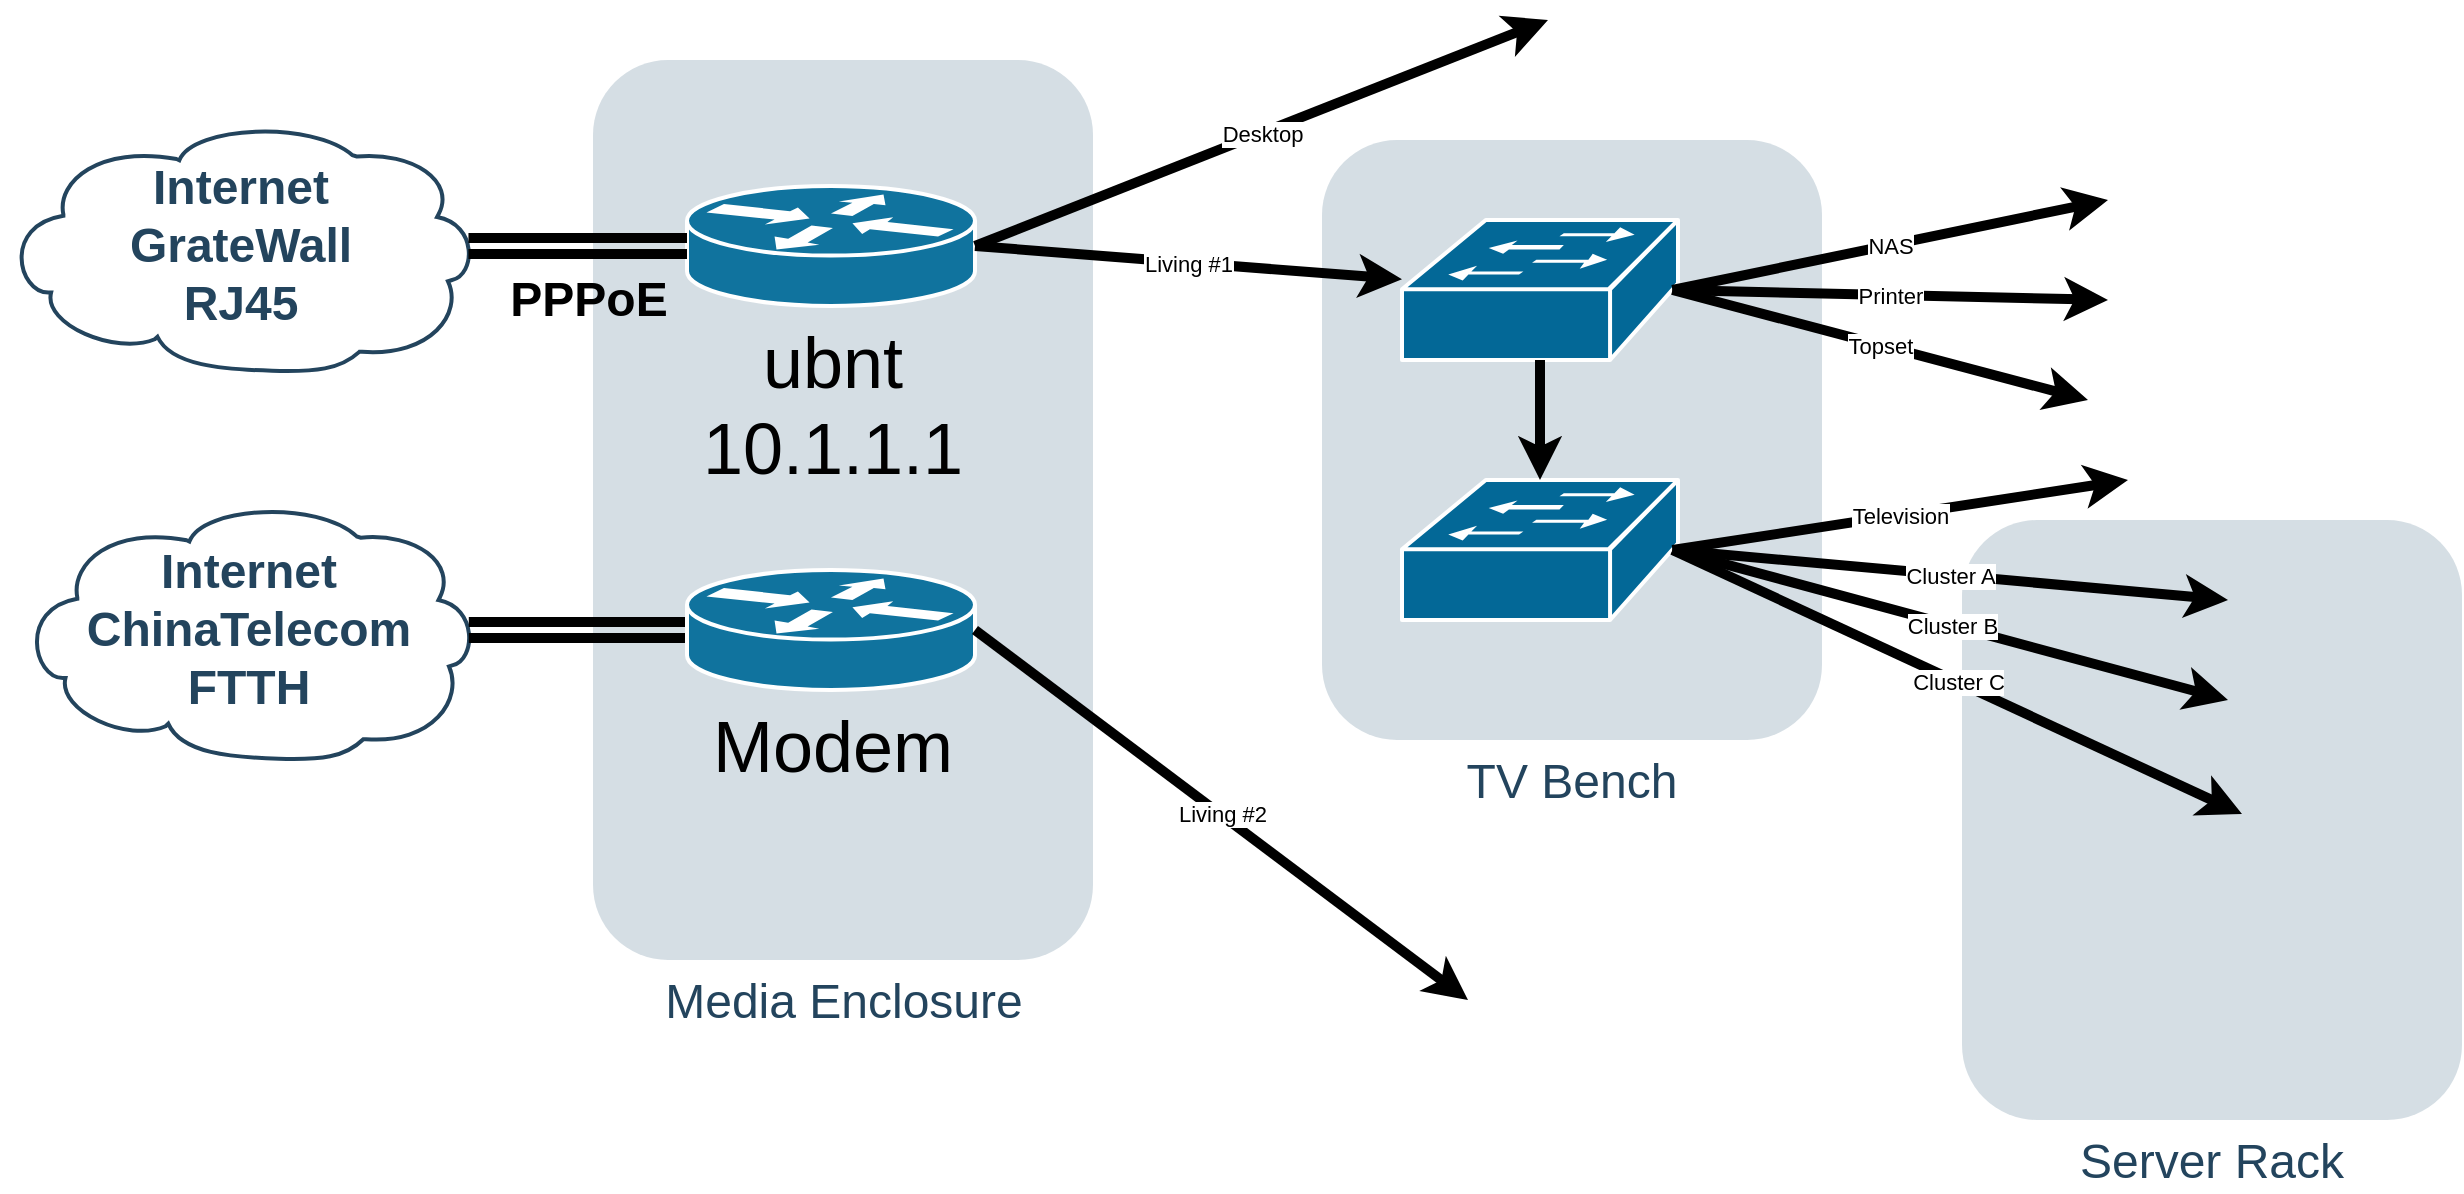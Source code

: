 <mxfile version="14.6.11" type="github">
  <diagram id="6a731a19-8d31-9384-78a2-239565b7b9f0" name="Page-1">
    <mxGraphModel dx="6394" dy="2520" grid="1" gridSize="10" guides="1" tooltips="1" connect="1" arrows="1" fold="1" page="1" pageScale="1" pageWidth="1654" pageHeight="1169" background="none" math="0" shadow="0">
      <root>
        <mxCell id="0" />
        <mxCell id="1" parent="0" />
        <mxCell id="CUySyMDOOAeZHdn6piLn-2302" value="Server Rack" style="rounded=1;whiteSpace=wrap;html=1;strokeColor=none;fillColor=#BAC8D3;fontSize=24;fontColor=#23445D;align=center;opacity=60;labelPosition=center;verticalLabelPosition=bottom;verticalAlign=top;" vertex="1" parent="1">
          <mxGeometry x="-450" y="580" width="250" height="300" as="geometry" />
        </mxCell>
        <mxCell id="CUySyMDOOAeZHdn6piLn-2301" value="TV Bench" style="rounded=1;whiteSpace=wrap;html=1;strokeColor=none;fillColor=#BAC8D3;fontSize=24;fontColor=#23445D;align=center;opacity=60;labelPosition=center;verticalLabelPosition=bottom;verticalAlign=top;" vertex="1" parent="1">
          <mxGeometry x="-770" y="390" width="250" height="300" as="geometry" />
        </mxCell>
        <mxCell id="2089" value="Media Enclosure" style="rounded=1;whiteSpace=wrap;html=1;strokeColor=none;fillColor=#BAC8D3;fontSize=24;fontColor=#23445D;align=center;opacity=60;labelPosition=center;verticalLabelPosition=bottom;verticalAlign=top;" parent="1" vertex="1">
          <mxGeometry x="-1134.5" y="350" width="250" height="450" as="geometry" />
        </mxCell>
        <mxCell id="CUySyMDOOAeZHdn6piLn-2257" value="Internet&lt;br&gt;GrateWall&lt;br&gt;RJ45" style="shape=mxgraph.cisco.storage.cloud;html=1;dashed=0;strokeColor=#23445D;fillColor=#ffffff;strokeWidth=2;fontFamily=Helvetica;fontSize=24;fontColor=#23445D;align=center;fontStyle=1" vertex="1" parent="1">
          <mxGeometry x="-1430" y="380" width="238" height="126" as="geometry" />
        </mxCell>
        <mxCell id="CUySyMDOOAeZHdn6piLn-2259" value="Internet&lt;br&gt;ChinaTelecom&lt;br&gt;FTTH" style="shape=mxgraph.cisco.storage.cloud;html=1;dashed=0;strokeColor=#23445D;fillColor=#ffffff;strokeWidth=2;fontFamily=Helvetica;fontSize=24;fontColor=#23445D;align=center;fontStyle=1" vertex="1" parent="1">
          <mxGeometry x="-1422" y="570" width="230" height="130" as="geometry" />
        </mxCell>
        <mxCell id="CUySyMDOOAeZHdn6piLn-2260" value="ubnt&lt;br&gt;10.1.1.1" style="shape=mxgraph.cisco.routers.router;html=1;dashed=0;fillColor=#10739E;strokeColor=#ffffff;strokeWidth=2;verticalLabelPosition=bottom;verticalAlign=top;fontFamily=Helvetica;fontSize=36;align=center;" vertex="1" parent="1">
          <mxGeometry x="-1087.5" y="413" width="144" height="60" as="geometry" />
        </mxCell>
        <mxCell id="CUySyMDOOAeZHdn6piLn-2264" value="" style="shape=link;html=1;fontColor=#000000;align=left;exitX=0.98;exitY=0.5;exitDx=0;exitDy=0;exitPerimeter=0;entryX=0;entryY=0.5;entryDx=0;entryDy=0;entryPerimeter=0;strokeWidth=5;width=4.118;" edge="1" parent="1" source="CUySyMDOOAeZHdn6piLn-2257" target="CUySyMDOOAeZHdn6piLn-2260">
          <mxGeometry width="100" relative="1" as="geometry">
            <mxPoint x="-1187" y="500" as="sourcePoint" />
            <mxPoint x="-1087" y="500" as="targetPoint" />
          </mxGeometry>
        </mxCell>
        <mxCell id="CUySyMDOOAeZHdn6piLn-2266" value="PPPoE" style="text;strokeColor=none;fillColor=none;html=1;fontSize=24;fontStyle=1;verticalAlign=middle;align=center;fontColor=#000000;" vertex="1" parent="1">
          <mxGeometry x="-1187.5" y="450" width="100" height="40" as="geometry" />
        </mxCell>
        <mxCell id="CUySyMDOOAeZHdn6piLn-2270" value="" style="shape=link;html=1;fontColor=#000000;align=left;exitX=0.98;exitY=0.5;exitDx=0;exitDy=0;exitPerimeter=0;strokeWidth=5;width=4.118;entryX=0;entryY=0.5;entryDx=0;entryDy=0;entryPerimeter=0;" edge="1" parent="1" source="CUySyMDOOAeZHdn6piLn-2259" target="CUySyMDOOAeZHdn6piLn-2271">
          <mxGeometry width="100" relative="1" as="geometry">
            <mxPoint x="-1240.26" y="630" as="sourcePoint" />
            <mxPoint x="-1147" y="640" as="targetPoint" />
          </mxGeometry>
        </mxCell>
        <mxCell id="CUySyMDOOAeZHdn6piLn-2271" value="Modem" style="shape=mxgraph.cisco.routers.router;html=1;dashed=0;fillColor=#10739E;strokeColor=#ffffff;strokeWidth=2;verticalLabelPosition=bottom;verticalAlign=top;fontFamily=Helvetica;fontSize=36;align=center;" vertex="1" parent="1">
          <mxGeometry x="-1087.5" y="605" width="144" height="60" as="geometry" />
        </mxCell>
        <mxCell id="CUySyMDOOAeZHdn6piLn-2272" value="" style="shape=mxgraph.cisco.switches.workgroup_switch;html=1;pointerEvents=1;dashed=0;fillColor=#036897;strokeColor=#ffffff;strokeWidth=2;verticalLabelPosition=bottom;verticalAlign=top;align=center;outlineConnect=0;fontColor=#000000;" vertex="1" parent="1">
          <mxGeometry x="-730" y="560" width="138" height="70" as="geometry" />
        </mxCell>
        <mxCell id="CUySyMDOOAeZHdn6piLn-2279" value="" style="shape=mxgraph.cisco.switches.workgroup_switch;html=1;pointerEvents=1;dashed=0;fillColor=#036897;strokeColor=#ffffff;strokeWidth=2;verticalLabelPosition=bottom;verticalAlign=top;align=center;outlineConnect=0;fontColor=#000000;" vertex="1" parent="1">
          <mxGeometry x="-730" y="430" width="138" height="70" as="geometry" />
        </mxCell>
        <mxCell id="CUySyMDOOAeZHdn6piLn-2280" value="" style="endArrow=classic;html=1;fontColor=#000000;strokeWidth=5;align=left;exitX=1;exitY=0.5;exitDx=0;exitDy=0;exitPerimeter=0;" edge="1" parent="1" source="CUySyMDOOAeZHdn6piLn-2260">
          <mxGeometry relative="1" as="geometry">
            <mxPoint x="-877" y="490" as="sourcePoint" />
            <mxPoint x="-657" y="330" as="targetPoint" />
          </mxGeometry>
        </mxCell>
        <mxCell id="CUySyMDOOAeZHdn6piLn-2281" value="Desktop" style="edgeLabel;resizable=0;html=1;align=center;verticalAlign=middle;" connectable="0" vertex="1" parent="CUySyMDOOAeZHdn6piLn-2280">
          <mxGeometry relative="1" as="geometry" />
        </mxCell>
        <mxCell id="CUySyMDOOAeZHdn6piLn-2282" value="" style="endArrow=classic;html=1;fontColor=#000000;strokeWidth=5;align=left;exitX=1;exitY=0.5;exitDx=0;exitDy=0;exitPerimeter=0;" edge="1" parent="1" source="CUySyMDOOAeZHdn6piLn-2260" target="CUySyMDOOAeZHdn6piLn-2279">
          <mxGeometry relative="1" as="geometry">
            <mxPoint x="-933.5" y="453" as="sourcePoint" />
            <mxPoint x="-657" y="490" as="targetPoint" />
          </mxGeometry>
        </mxCell>
        <mxCell id="CUySyMDOOAeZHdn6piLn-2283" value="Living #1" style="edgeLabel;resizable=0;html=1;align=center;verticalAlign=middle;" connectable="0" vertex="1" parent="CUySyMDOOAeZHdn6piLn-2282">
          <mxGeometry relative="1" as="geometry" />
        </mxCell>
        <mxCell id="CUySyMDOOAeZHdn6piLn-2284" value="Living #2" style="endArrow=classic;html=1;fontColor=#000000;strokeWidth=5;align=center;exitX=1;exitY=0.5;exitDx=0;exitDy=0;exitPerimeter=0;" edge="1" parent="1" source="CUySyMDOOAeZHdn6piLn-2271">
          <mxGeometry relative="1" as="geometry">
            <mxPoint x="-933.5" y="453" as="sourcePoint" />
            <mxPoint x="-697" y="820" as="targetPoint" />
          </mxGeometry>
        </mxCell>
        <mxCell id="CUySyMDOOAeZHdn6piLn-2286" value="" style="endArrow=classic;html=1;fontColor=#000000;strokeWidth=5;align=center;" edge="1" parent="1" source="CUySyMDOOAeZHdn6piLn-2279" target="CUySyMDOOAeZHdn6piLn-2272">
          <mxGeometry width="50" height="50" relative="1" as="geometry">
            <mxPoint x="-837" y="590" as="sourcePoint" />
            <mxPoint x="-787" y="540" as="targetPoint" />
          </mxGeometry>
        </mxCell>
        <mxCell id="CUySyMDOOAeZHdn6piLn-2287" value="NAS" style="endArrow=classic;html=1;fontColor=#000000;strokeWidth=5;align=center;exitX=0.98;exitY=0.5;exitDx=0;exitDy=0;exitPerimeter=0;" edge="1" parent="1" source="CUySyMDOOAeZHdn6piLn-2279">
          <mxGeometry relative="1" as="geometry">
            <mxPoint x="-432.75" y="425.95" as="sourcePoint" />
            <mxPoint x="-377" y="420" as="targetPoint" />
          </mxGeometry>
        </mxCell>
        <mxCell id="CUySyMDOOAeZHdn6piLn-2289" value="" style="endArrow=classic;html=1;fontColor=#000000;strokeWidth=5;align=left;exitX=0.98;exitY=0.5;exitDx=0;exitDy=0;exitPerimeter=0;" edge="1" parent="1" source="CUySyMDOOAeZHdn6piLn-2279">
          <mxGeometry relative="1" as="geometry">
            <mxPoint x="-422.75" y="435.95" as="sourcePoint" />
            <mxPoint x="-387" y="520" as="targetPoint" />
          </mxGeometry>
        </mxCell>
        <mxCell id="CUySyMDOOAeZHdn6piLn-2290" value="Topset" style="edgeLabel;resizable=0;html=1;align=center;verticalAlign=middle;" connectable="0" vertex="1" parent="CUySyMDOOAeZHdn6piLn-2289">
          <mxGeometry relative="1" as="geometry" />
        </mxCell>
        <mxCell id="CUySyMDOOAeZHdn6piLn-2291" value="" style="endArrow=classic;html=1;fontColor=#000000;strokeWidth=5;align=left;exitX=0.98;exitY=0.5;exitDx=0;exitDy=0;exitPerimeter=0;" edge="1" parent="1" source="CUySyMDOOAeZHdn6piLn-2279">
          <mxGeometry relative="1" as="geometry">
            <mxPoint x="-412.75" y="445.95" as="sourcePoint" />
            <mxPoint x="-377" y="470" as="targetPoint" />
          </mxGeometry>
        </mxCell>
        <mxCell id="CUySyMDOOAeZHdn6piLn-2292" value="Printer" style="edgeLabel;resizable=0;html=1;align=center;verticalAlign=middle;" connectable="0" vertex="1" parent="CUySyMDOOAeZHdn6piLn-2291">
          <mxGeometry relative="1" as="geometry" />
        </mxCell>
        <mxCell id="CUySyMDOOAeZHdn6piLn-2293" value="" style="endArrow=classic;html=1;fontColor=#000000;strokeWidth=5;align=left;exitX=0.98;exitY=0.5;exitDx=0;exitDy=0;exitPerimeter=0;" edge="1" parent="1" source="CUySyMDOOAeZHdn6piLn-2272">
          <mxGeometry relative="1" as="geometry">
            <mxPoint x="-402.75" y="455.95" as="sourcePoint" />
            <mxPoint x="-367" y="560" as="targetPoint" />
          </mxGeometry>
        </mxCell>
        <mxCell id="CUySyMDOOAeZHdn6piLn-2294" value="Television" style="edgeLabel;resizable=0;html=1;align=center;verticalAlign=middle;" connectable="0" vertex="1" parent="CUySyMDOOAeZHdn6piLn-2293">
          <mxGeometry relative="1" as="geometry" />
        </mxCell>
        <mxCell id="CUySyMDOOAeZHdn6piLn-2295" value="" style="endArrow=classic;html=1;fontColor=#000000;strokeWidth=5;align=left;exitX=0.98;exitY=0.5;exitDx=0;exitDy=0;exitPerimeter=0;" edge="1" parent="1" source="CUySyMDOOAeZHdn6piLn-2272">
          <mxGeometry relative="1" as="geometry">
            <mxPoint x="-392.75" y="465.95" as="sourcePoint" />
            <mxPoint x="-317" y="620" as="targetPoint" />
          </mxGeometry>
        </mxCell>
        <mxCell id="CUySyMDOOAeZHdn6piLn-2296" value="Cluster A" style="edgeLabel;resizable=0;html=1;align=center;verticalAlign=middle;" connectable="0" vertex="1" parent="CUySyMDOOAeZHdn6piLn-2295">
          <mxGeometry relative="1" as="geometry" />
        </mxCell>
        <mxCell id="CUySyMDOOAeZHdn6piLn-2297" value="" style="endArrow=classic;html=1;fontColor=#000000;strokeWidth=5;align=left;exitX=0.98;exitY=0.5;exitDx=0;exitDy=0;exitPerimeter=0;" edge="1" parent="1" source="CUySyMDOOAeZHdn6piLn-2272">
          <mxGeometry relative="1" as="geometry">
            <mxPoint x="-382.75" y="475.95" as="sourcePoint" />
            <mxPoint x="-317" y="670" as="targetPoint" />
          </mxGeometry>
        </mxCell>
        <mxCell id="CUySyMDOOAeZHdn6piLn-2298" value="Cluster B" style="edgeLabel;resizable=0;html=1;align=center;verticalAlign=middle;" connectable="0" vertex="1" parent="CUySyMDOOAeZHdn6piLn-2297">
          <mxGeometry relative="1" as="geometry" />
        </mxCell>
        <mxCell id="CUySyMDOOAeZHdn6piLn-2299" value="" style="endArrow=classic;html=1;fontColor=#000000;strokeWidth=5;align=left;exitX=0.98;exitY=0.5;exitDx=0;exitDy=0;exitPerimeter=0;" edge="1" parent="1" source="CUySyMDOOAeZHdn6piLn-2272">
          <mxGeometry relative="1" as="geometry">
            <mxPoint x="-372.75" y="485.95" as="sourcePoint" />
            <mxPoint x="-310" y="727" as="targetPoint" />
          </mxGeometry>
        </mxCell>
        <mxCell id="CUySyMDOOAeZHdn6piLn-2300" value="Cluster C" style="edgeLabel;resizable=0;html=1;align=center;verticalAlign=middle;" connectable="0" vertex="1" parent="CUySyMDOOAeZHdn6piLn-2299">
          <mxGeometry relative="1" as="geometry" />
        </mxCell>
      </root>
    </mxGraphModel>
  </diagram>
</mxfile>
